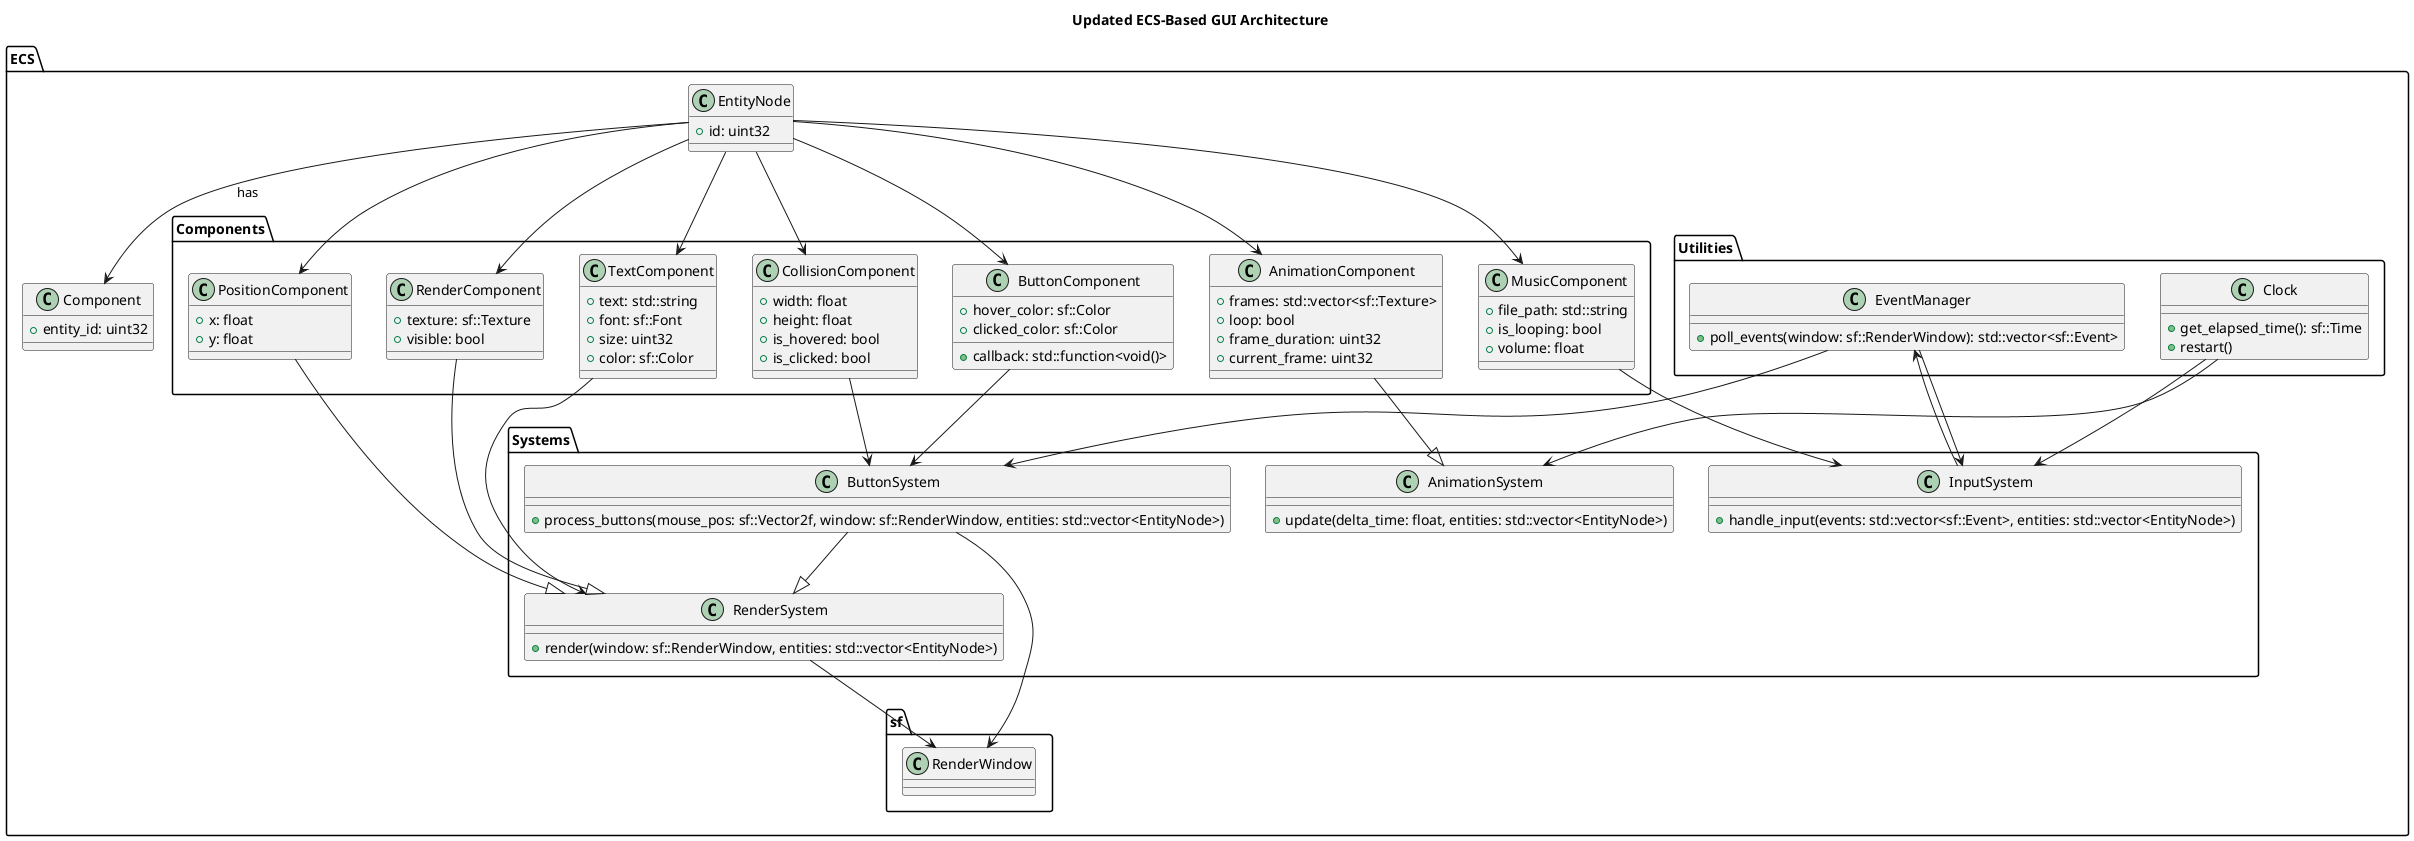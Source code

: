 @startuml Updated ECS-Based GUI Module Design

title "Updated ECS-Based GUI Architecture"

namespace ECS {
    class EntityNode {
        +id: uint32
    }

    class Component {
        +entity_id: uint32
    }

    namespace Components {
        class PositionComponent {
            +x: float
            +y: float
        }

        class RenderComponent {
            +texture: sf::Texture
            +visible: bool
        }

        class AnimationComponent {
            +frames: std::vector<sf::Texture>
            +loop: bool
            +frame_duration: uint32
            +current_frame: uint32
        }

        class TextComponent {
            +text: std::string
            +font: sf::Font
            +size: uint32
            +color: sf::Color
        }

        class ButtonComponent {
            +callback: std::function<void()>
            +hover_color: sf::Color
            +clicked_color: sf::Color
        }

        class MusicComponent {
            +file_path: std::string
            +is_looping: bool
            +volume: float
        }

        class CollisionComponent {
            +width: float
            +height: float
            +is_hovered: bool
            +is_clicked: bool
        }
    }

    namespace Systems {
        class RenderSystem {
            +render(window: sf::RenderWindow, entities: std::vector<EntityNode>)
        }

        class AnimationSystem {
            +update(delta_time: float, entities: std::vector<EntityNode>)
        }

        class InputSystem {
            +handle_input(events: std::vector<sf::Event>, entities: std::vector<EntityNode>)
        }

        class ButtonSystem {
            +process_buttons(mouse_pos: sf::Vector2f, window: sf::RenderWindow, entities: std::vector<EntityNode>)
        }
    }

    namespace Utilities {
        class Clock {
            +get_elapsed_time(): sf::Time
            +restart()
        }

        class EventManager {
            +poll_events(window: sf::RenderWindow): std::vector<sf::Event>
        }
    }

    ' Entity-Component relationships
    EntityNode --> Component : has
    EntityNode --> Components.PositionComponent
    EntityNode --> Components.RenderComponent
    EntityNode --> Components.AnimationComponent
    EntityNode --> Components.TextComponent
    EntityNode --> Components.ButtonComponent
    EntityNode --> Components.MusicComponent
    EntityNode --> Components.CollisionComponent

    ' Component-System interactions
    Components.PositionComponent --|> Systems.RenderSystem
    Components.RenderComponent --|> Systems.RenderSystem

    Components.AnimationComponent --|> Systems.AnimationSystem

    Components.TextComponent --> Systems.RenderSystem
    Components.ButtonComponent --> Systems.ButtonSystem
    Components.CollisionComponent --> Systems.ButtonSystem
    Systems.ButtonSystem --|> Systems.RenderSystem

    Components.MusicComponent --> Systems.InputSystem

    ' Utilities and System relationships
    Utilities.Clock --> Systems.AnimationSystem
    Utilities.Clock --> Systems.InputSystem
    Utilities.EventManager --> Systems.InputSystem
    Utilities.EventManager --> Systems.ButtonSystem

    ' Window and Event handling
    Systems.RenderSystem --> sf.RenderWindow
    Systems.InputSystem --> Utilities.EventManager
    Systems.ButtonSystem --> sf.RenderWindow
}

@enduml
